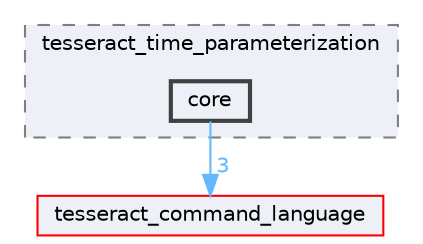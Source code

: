 digraph "tesseract_time_parameterization/core/include/tesseract_time_parameterization/core"
{
 // LATEX_PDF_SIZE
  bgcolor="transparent";
  edge [fontname=Helvetica,fontsize=10,labelfontname=Helvetica,labelfontsize=10];
  node [fontname=Helvetica,fontsize=10,shape=box,height=0.2,width=0.4];
  compound=true
  subgraph clusterdir_8377c5a24ec0a906ce9017d89be3971d {
    graph [ bgcolor="#edf0f7", pencolor="grey50", label="tesseract_time_parameterization", fontname=Helvetica,fontsize=10 style="filled,dashed", URL="dir_8377c5a24ec0a906ce9017d89be3971d.html",tooltip=""]
  dir_7da5ca91adfc026c5910e30ddbf6f1b5 [label="core", fillcolor="#edf0f7", color="grey25", style="filled,bold", URL="dir_7da5ca91adfc026c5910e30ddbf6f1b5.html",tooltip=""];
  }
  dir_fa47c2fa9b13a12fc195f1b83854b816 [label="tesseract_command_language", fillcolor="#edf0f7", color="red", style="filled", URL="dir_fa47c2fa9b13a12fc195f1b83854b816.html",tooltip=""];
  dir_7da5ca91adfc026c5910e30ddbf6f1b5->dir_fa47c2fa9b13a12fc195f1b83854b816 [headlabel="3", labeldistance=1.5 headhref="dir_000004_000060.html" color="steelblue1" fontcolor="steelblue1"];
}
